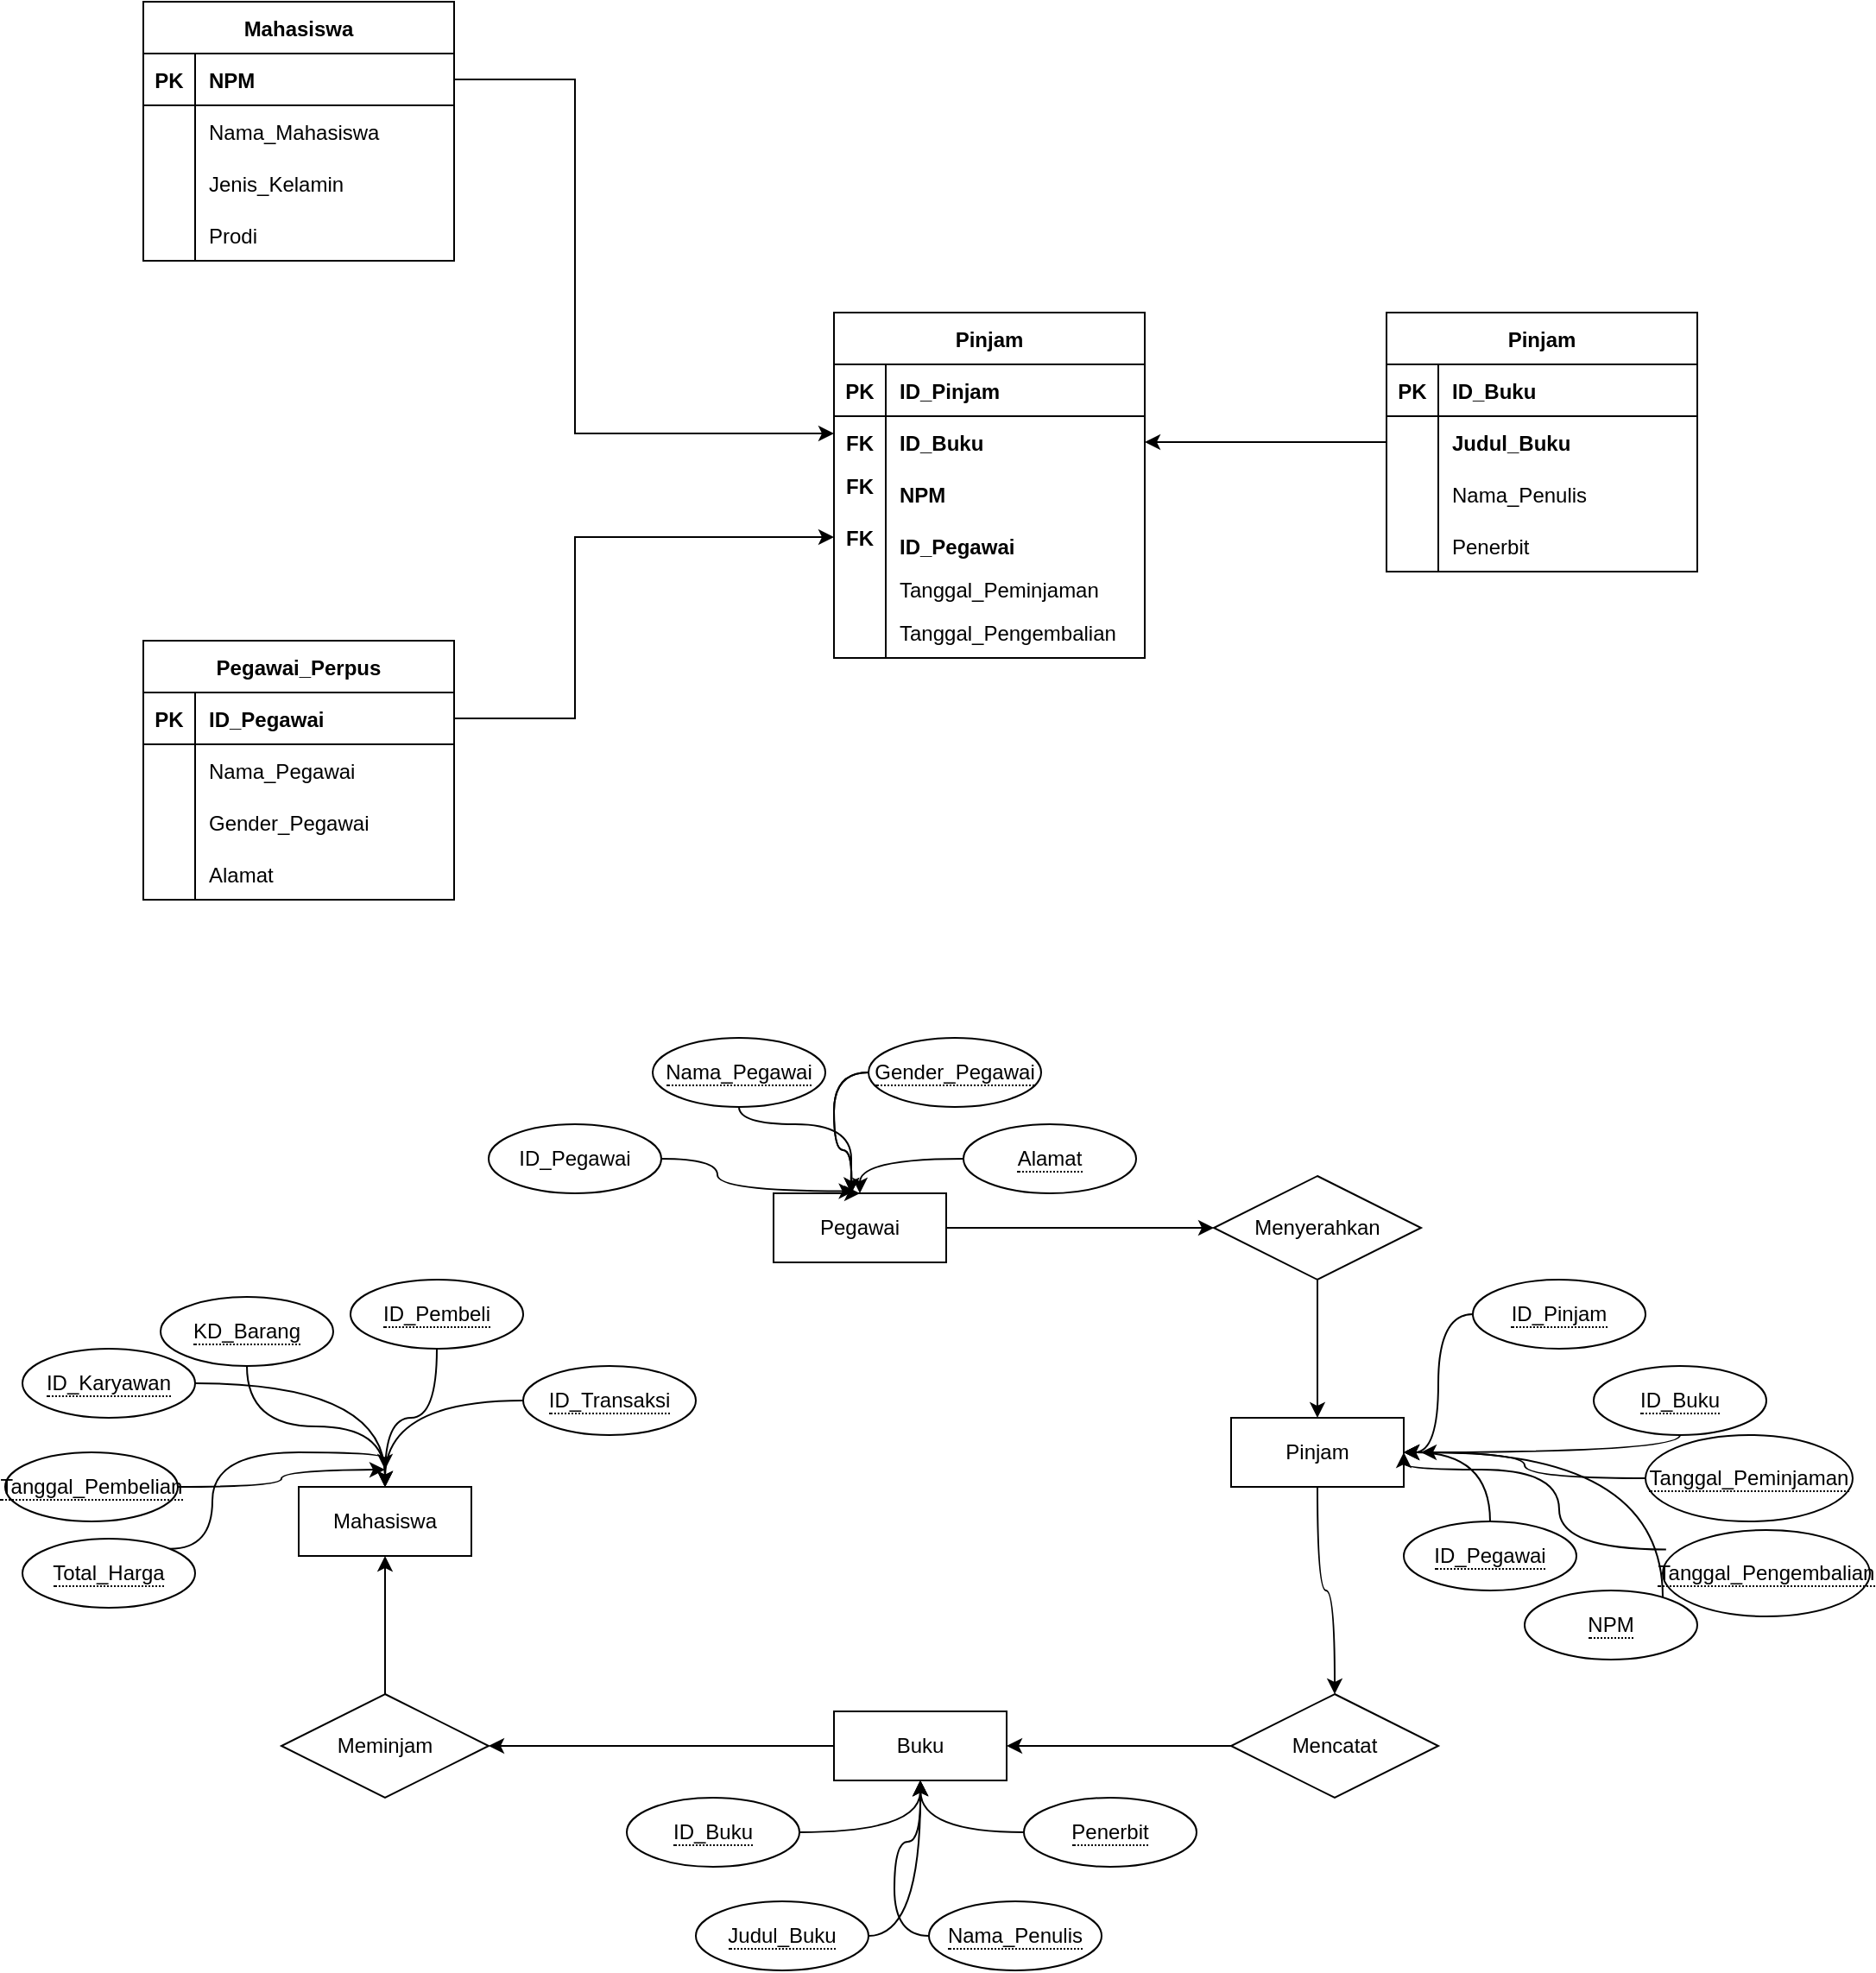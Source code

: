 <mxfile version="20.3.6" type="github">
  <diagram id="h81CbeIFjnb7u-Aa_v50" name="Page-1">
    <mxGraphModel dx="1871" dy="462" grid="1" gridSize="10" guides="1" tooltips="1" connect="1" arrows="1" fold="1" page="1" pageScale="1" pageWidth="850" pageHeight="1100" math="0" shadow="0">
      <root>
        <mxCell id="0" />
        <mxCell id="1" parent="0" />
        <mxCell id="yGLyyyXzOyP07_vXDALh-14" value="" style="shape=tableRow;horizontal=0;startSize=0;swimlaneHead=0;swimlaneBody=0;fillColor=none;collapsible=0;dropTarget=0;points=[[0,0.5],[1,0.5]];portConstraint=eastwest;top=0;left=0;right=0;bottom=0;" vertex="1" parent="1">
          <mxGeometry x="420" y="450" width="180" height="30" as="geometry" />
        </mxCell>
        <mxCell id="yGLyyyXzOyP07_vXDALh-15" value="" style="shape=partialRectangle;connectable=0;fillColor=none;top=0;left=0;bottom=0;right=0;editable=1;overflow=hidden;" vertex="1" parent="yGLyyyXzOyP07_vXDALh-14">
          <mxGeometry width="30" height="30" as="geometry">
            <mxRectangle width="30" height="30" as="alternateBounds" />
          </mxGeometry>
        </mxCell>
        <mxCell id="yGLyyyXzOyP07_vXDALh-16" value="Pegawai_Perpus" style="shape=table;startSize=30;container=1;collapsible=1;childLayout=tableLayout;fixedRows=1;rowLines=0;fontStyle=1;align=center;resizeLast=1;" vertex="1" parent="1">
          <mxGeometry x="80" y="480" width="180" height="150" as="geometry" />
        </mxCell>
        <mxCell id="yGLyyyXzOyP07_vXDALh-17" value="" style="shape=tableRow;horizontal=0;startSize=0;swimlaneHead=0;swimlaneBody=0;fillColor=none;collapsible=0;dropTarget=0;points=[[0,0.5],[1,0.5]];portConstraint=eastwest;top=0;left=0;right=0;bottom=1;" vertex="1" parent="yGLyyyXzOyP07_vXDALh-16">
          <mxGeometry y="30" width="180" height="30" as="geometry" />
        </mxCell>
        <mxCell id="yGLyyyXzOyP07_vXDALh-18" value="PK" style="shape=partialRectangle;connectable=0;fillColor=none;top=0;left=0;bottom=0;right=0;fontStyle=1;overflow=hidden;" vertex="1" parent="yGLyyyXzOyP07_vXDALh-17">
          <mxGeometry width="30" height="30" as="geometry">
            <mxRectangle width="30" height="30" as="alternateBounds" />
          </mxGeometry>
        </mxCell>
        <mxCell id="yGLyyyXzOyP07_vXDALh-19" value="ID_Pegawai" style="shape=partialRectangle;connectable=0;fillColor=none;top=0;left=0;bottom=0;right=0;align=left;spacingLeft=6;fontStyle=1;overflow=hidden;" vertex="1" parent="yGLyyyXzOyP07_vXDALh-17">
          <mxGeometry x="30" width="150" height="30" as="geometry">
            <mxRectangle width="150" height="30" as="alternateBounds" />
          </mxGeometry>
        </mxCell>
        <mxCell id="yGLyyyXzOyP07_vXDALh-20" value="" style="shape=tableRow;horizontal=0;startSize=0;swimlaneHead=0;swimlaneBody=0;fillColor=none;collapsible=0;dropTarget=0;points=[[0,0.5],[1,0.5]];portConstraint=eastwest;top=0;left=0;right=0;bottom=0;" vertex="1" parent="yGLyyyXzOyP07_vXDALh-16">
          <mxGeometry y="60" width="180" height="30" as="geometry" />
        </mxCell>
        <mxCell id="yGLyyyXzOyP07_vXDALh-21" value="" style="shape=partialRectangle;connectable=0;fillColor=none;top=0;left=0;bottom=0;right=0;editable=1;overflow=hidden;" vertex="1" parent="yGLyyyXzOyP07_vXDALh-20">
          <mxGeometry width="30" height="30" as="geometry">
            <mxRectangle width="30" height="30" as="alternateBounds" />
          </mxGeometry>
        </mxCell>
        <mxCell id="yGLyyyXzOyP07_vXDALh-22" value="Nama_Pegawai" style="shape=partialRectangle;connectable=0;fillColor=none;top=0;left=0;bottom=0;right=0;align=left;spacingLeft=6;overflow=hidden;" vertex="1" parent="yGLyyyXzOyP07_vXDALh-20">
          <mxGeometry x="30" width="150" height="30" as="geometry">
            <mxRectangle width="150" height="30" as="alternateBounds" />
          </mxGeometry>
        </mxCell>
        <mxCell id="yGLyyyXzOyP07_vXDALh-23" value="" style="shape=tableRow;horizontal=0;startSize=0;swimlaneHead=0;swimlaneBody=0;fillColor=none;collapsible=0;dropTarget=0;points=[[0,0.5],[1,0.5]];portConstraint=eastwest;top=0;left=0;right=0;bottom=0;" vertex="1" parent="yGLyyyXzOyP07_vXDALh-16">
          <mxGeometry y="90" width="180" height="30" as="geometry" />
        </mxCell>
        <mxCell id="yGLyyyXzOyP07_vXDALh-24" value="" style="shape=partialRectangle;connectable=0;fillColor=none;top=0;left=0;bottom=0;right=0;editable=1;overflow=hidden;" vertex="1" parent="yGLyyyXzOyP07_vXDALh-23">
          <mxGeometry width="30" height="30" as="geometry">
            <mxRectangle width="30" height="30" as="alternateBounds" />
          </mxGeometry>
        </mxCell>
        <mxCell id="yGLyyyXzOyP07_vXDALh-25" value="Gender_Pegawai" style="shape=partialRectangle;connectable=0;fillColor=none;top=0;left=0;bottom=0;right=0;align=left;spacingLeft=6;overflow=hidden;" vertex="1" parent="yGLyyyXzOyP07_vXDALh-23">
          <mxGeometry x="30" width="150" height="30" as="geometry">
            <mxRectangle width="150" height="30" as="alternateBounds" />
          </mxGeometry>
        </mxCell>
        <mxCell id="yGLyyyXzOyP07_vXDALh-26" value="" style="shape=tableRow;horizontal=0;startSize=0;swimlaneHead=0;swimlaneBody=0;fillColor=none;collapsible=0;dropTarget=0;points=[[0,0.5],[1,0.5]];portConstraint=eastwest;top=0;left=0;right=0;bottom=0;" vertex="1" parent="yGLyyyXzOyP07_vXDALh-16">
          <mxGeometry y="120" width="180" height="30" as="geometry" />
        </mxCell>
        <mxCell id="yGLyyyXzOyP07_vXDALh-27" value="" style="shape=partialRectangle;connectable=0;fillColor=none;top=0;left=0;bottom=0;right=0;editable=1;overflow=hidden;" vertex="1" parent="yGLyyyXzOyP07_vXDALh-26">
          <mxGeometry width="30" height="30" as="geometry">
            <mxRectangle width="30" height="30" as="alternateBounds" />
          </mxGeometry>
        </mxCell>
        <mxCell id="yGLyyyXzOyP07_vXDALh-28" value="Alamat" style="shape=partialRectangle;connectable=0;fillColor=none;top=0;left=0;bottom=0;right=0;align=left;spacingLeft=6;overflow=hidden;" vertex="1" parent="yGLyyyXzOyP07_vXDALh-26">
          <mxGeometry x="30" width="150" height="30" as="geometry">
            <mxRectangle width="150" height="30" as="alternateBounds" />
          </mxGeometry>
        </mxCell>
        <mxCell id="yGLyyyXzOyP07_vXDALh-29" value="Pinjam" style="shape=table;startSize=30;container=1;collapsible=1;childLayout=tableLayout;fixedRows=1;rowLines=0;fontStyle=1;align=center;resizeLast=1;" vertex="1" parent="1">
          <mxGeometry x="480" y="290" width="180" height="200" as="geometry" />
        </mxCell>
        <mxCell id="yGLyyyXzOyP07_vXDALh-30" value="" style="shape=tableRow;horizontal=0;startSize=0;swimlaneHead=0;swimlaneBody=0;fillColor=none;collapsible=0;dropTarget=0;points=[[0,0.5],[1,0.5]];portConstraint=eastwest;top=0;left=0;right=0;bottom=1;" vertex="1" parent="yGLyyyXzOyP07_vXDALh-29">
          <mxGeometry y="30" width="180" height="30" as="geometry" />
        </mxCell>
        <mxCell id="yGLyyyXzOyP07_vXDALh-31" value="PK" style="shape=partialRectangle;connectable=0;fillColor=none;top=0;left=0;bottom=0;right=0;fontStyle=1;overflow=hidden;" vertex="1" parent="yGLyyyXzOyP07_vXDALh-30">
          <mxGeometry width="30" height="30" as="geometry">
            <mxRectangle width="30" height="30" as="alternateBounds" />
          </mxGeometry>
        </mxCell>
        <mxCell id="yGLyyyXzOyP07_vXDALh-32" value="ID_Pinjam" style="shape=partialRectangle;connectable=0;fillColor=none;top=0;left=0;bottom=0;right=0;align=left;spacingLeft=6;fontStyle=1;overflow=hidden;" vertex="1" parent="yGLyyyXzOyP07_vXDALh-30">
          <mxGeometry x="30" width="150" height="30" as="geometry">
            <mxRectangle width="150" height="30" as="alternateBounds" />
          </mxGeometry>
        </mxCell>
        <mxCell id="yGLyyyXzOyP07_vXDALh-33" value="" style="shape=tableRow;horizontal=0;startSize=0;swimlaneHead=0;swimlaneBody=0;fillColor=none;collapsible=0;dropTarget=0;points=[[0,0.5],[1,0.5]];portConstraint=eastwest;top=0;left=0;right=0;bottom=0;" vertex="1" parent="yGLyyyXzOyP07_vXDALh-29">
          <mxGeometry y="60" width="180" height="30" as="geometry" />
        </mxCell>
        <mxCell id="yGLyyyXzOyP07_vXDALh-34" value="" style="shape=partialRectangle;connectable=0;fillColor=none;top=0;left=0;bottom=0;right=0;editable=1;overflow=hidden;" vertex="1" parent="yGLyyyXzOyP07_vXDALh-33">
          <mxGeometry width="30" height="30" as="geometry">
            <mxRectangle width="30" height="30" as="alternateBounds" />
          </mxGeometry>
        </mxCell>
        <mxCell id="yGLyyyXzOyP07_vXDALh-35" value="ID_Buku" style="shape=partialRectangle;connectable=0;fillColor=none;top=0;left=0;bottom=0;right=0;align=left;spacingLeft=6;overflow=hidden;fontStyle=1" vertex="1" parent="yGLyyyXzOyP07_vXDALh-33">
          <mxGeometry x="30" width="150" height="30" as="geometry">
            <mxRectangle width="150" height="30" as="alternateBounds" />
          </mxGeometry>
        </mxCell>
        <mxCell id="yGLyyyXzOyP07_vXDALh-36" value="" style="shape=tableRow;horizontal=0;startSize=0;swimlaneHead=0;swimlaneBody=0;fillColor=none;collapsible=0;dropTarget=0;points=[[0,0.5],[1,0.5]];portConstraint=eastwest;top=0;left=0;right=0;bottom=0;" vertex="1" parent="yGLyyyXzOyP07_vXDALh-29">
          <mxGeometry y="90" width="180" height="30" as="geometry" />
        </mxCell>
        <mxCell id="yGLyyyXzOyP07_vXDALh-37" value="" style="shape=partialRectangle;connectable=0;fillColor=none;top=0;left=0;bottom=0;right=0;editable=1;overflow=hidden;" vertex="1" parent="yGLyyyXzOyP07_vXDALh-36">
          <mxGeometry width="30" height="30" as="geometry">
            <mxRectangle width="30" height="30" as="alternateBounds" />
          </mxGeometry>
        </mxCell>
        <mxCell id="yGLyyyXzOyP07_vXDALh-38" value="NPM" style="shape=partialRectangle;connectable=0;fillColor=none;top=0;left=0;bottom=0;right=0;align=left;spacingLeft=6;overflow=hidden;fontStyle=1" vertex="1" parent="yGLyyyXzOyP07_vXDALh-36">
          <mxGeometry x="30" width="150" height="30" as="geometry">
            <mxRectangle width="150" height="30" as="alternateBounds" />
          </mxGeometry>
        </mxCell>
        <mxCell id="yGLyyyXzOyP07_vXDALh-39" value="" style="shape=tableRow;horizontal=0;startSize=0;swimlaneHead=0;swimlaneBody=0;fillColor=none;collapsible=0;dropTarget=0;points=[[0,0.5],[1,0.5]];portConstraint=eastwest;top=0;left=0;right=0;bottom=0;" vertex="1" parent="yGLyyyXzOyP07_vXDALh-29">
          <mxGeometry y="120" width="180" height="30" as="geometry" />
        </mxCell>
        <mxCell id="yGLyyyXzOyP07_vXDALh-40" value="" style="shape=partialRectangle;connectable=0;fillColor=none;top=0;left=0;bottom=0;right=0;editable=1;overflow=hidden;" vertex="1" parent="yGLyyyXzOyP07_vXDALh-39">
          <mxGeometry width="30" height="30" as="geometry">
            <mxRectangle width="30" height="30" as="alternateBounds" />
          </mxGeometry>
        </mxCell>
        <mxCell id="yGLyyyXzOyP07_vXDALh-41" value="ID_Pegawai" style="shape=partialRectangle;connectable=0;fillColor=none;top=0;left=0;bottom=0;right=0;align=left;spacingLeft=6;overflow=hidden;fontStyle=1" vertex="1" parent="yGLyyyXzOyP07_vXDALh-39">
          <mxGeometry x="30" width="150" height="30" as="geometry">
            <mxRectangle width="150" height="30" as="alternateBounds" />
          </mxGeometry>
        </mxCell>
        <mxCell id="yGLyyyXzOyP07_vXDALh-42" value="FK" style="shape=partialRectangle;connectable=0;fillColor=none;top=0;left=0;bottom=0;right=0;fontStyle=1;overflow=hidden;" vertex="1" parent="1">
          <mxGeometry x="480" y="350" width="30" height="30" as="geometry">
            <mxRectangle width="30" height="30" as="alternateBounds" />
          </mxGeometry>
        </mxCell>
        <mxCell id="yGLyyyXzOyP07_vXDALh-43" value="Tanggal_Peminjaman" style="shape=partialRectangle;connectable=0;fillColor=none;top=0;left=0;bottom=0;right=0;align=left;spacingLeft=6;overflow=hidden;" vertex="1" parent="1">
          <mxGeometry x="510" y="435" width="150" height="30" as="geometry">
            <mxRectangle width="150" height="30" as="alternateBounds" />
          </mxGeometry>
        </mxCell>
        <mxCell id="yGLyyyXzOyP07_vXDALh-44" value="Tanggal_Pengembalian" style="shape=partialRectangle;connectable=0;fillColor=none;top=0;left=0;bottom=0;right=0;align=left;spacingLeft=6;overflow=hidden;" vertex="1" parent="1">
          <mxGeometry x="510" y="460" width="150" height="30" as="geometry">
            <mxRectangle width="150" height="30" as="alternateBounds" />
          </mxGeometry>
        </mxCell>
        <mxCell id="yGLyyyXzOyP07_vXDALh-45" value="" style="endArrow=none;html=1;rounded=0;" edge="1" parent="1">
          <mxGeometry relative="1" as="geometry">
            <mxPoint x="510" y="350" as="sourcePoint" />
            <mxPoint x="510" y="490" as="targetPoint" />
          </mxGeometry>
        </mxCell>
        <mxCell id="yGLyyyXzOyP07_vXDALh-46" style="edgeStyle=orthogonalEdgeStyle;rounded=0;orthogonalLoop=1;jettySize=auto;html=1;exitX=1;exitY=0.5;exitDx=0;exitDy=0;" edge="1" parent="1">
          <mxGeometry relative="1" as="geometry">
            <mxPoint x="480" y="360" as="targetPoint" />
            <mxPoint x="260" y="155" as="sourcePoint" />
            <Array as="points">
              <mxPoint x="330" y="155" />
              <mxPoint x="330" y="360" />
            </Array>
          </mxGeometry>
        </mxCell>
        <mxCell id="yGLyyyXzOyP07_vXDALh-47" value="FK" style="shape=partialRectangle;connectable=0;fillColor=none;top=0;left=0;bottom=0;right=0;fontStyle=1;overflow=hidden;" vertex="1" parent="1">
          <mxGeometry x="480" y="375" width="30" height="30" as="geometry">
            <mxRectangle width="30" height="30" as="alternateBounds" />
          </mxGeometry>
        </mxCell>
        <mxCell id="yGLyyyXzOyP07_vXDALh-48" value="FK" style="shape=partialRectangle;connectable=0;fillColor=none;top=0;left=0;bottom=0;right=0;fontStyle=1;overflow=hidden;" vertex="1" parent="1">
          <mxGeometry x="480" y="405" width="30" height="30" as="geometry">
            <mxRectangle width="30" height="30" as="alternateBounds" />
          </mxGeometry>
        </mxCell>
        <mxCell id="yGLyyyXzOyP07_vXDALh-50" style="edgeStyle=orthogonalEdgeStyle;rounded=0;orthogonalLoop=1;jettySize=auto;html=1;" edge="1" parent="1" source="yGLyyyXzOyP07_vXDALh-17">
          <mxGeometry relative="1" as="geometry">
            <mxPoint x="480" y="420" as="targetPoint" />
            <Array as="points">
              <mxPoint x="330" y="525" />
              <mxPoint x="330" y="420" />
            </Array>
          </mxGeometry>
        </mxCell>
        <mxCell id="yGLyyyXzOyP07_vXDALh-51" value="Mahasiswa" style="shape=table;startSize=30;container=1;collapsible=1;childLayout=tableLayout;fixedRows=1;rowLines=0;fontStyle=1;align=center;resizeLast=1;" vertex="1" parent="1">
          <mxGeometry x="80" y="110" width="180" height="150" as="geometry" />
        </mxCell>
        <mxCell id="yGLyyyXzOyP07_vXDALh-52" value="" style="shape=tableRow;horizontal=0;startSize=0;swimlaneHead=0;swimlaneBody=0;fillColor=none;collapsible=0;dropTarget=0;points=[[0,0.5],[1,0.5]];portConstraint=eastwest;top=0;left=0;right=0;bottom=1;" vertex="1" parent="yGLyyyXzOyP07_vXDALh-51">
          <mxGeometry y="30" width="180" height="30" as="geometry" />
        </mxCell>
        <mxCell id="yGLyyyXzOyP07_vXDALh-53" value="PK" style="shape=partialRectangle;connectable=0;fillColor=none;top=0;left=0;bottom=0;right=0;fontStyle=1;overflow=hidden;" vertex="1" parent="yGLyyyXzOyP07_vXDALh-52">
          <mxGeometry width="30" height="30" as="geometry">
            <mxRectangle width="30" height="30" as="alternateBounds" />
          </mxGeometry>
        </mxCell>
        <mxCell id="yGLyyyXzOyP07_vXDALh-54" value="NPM" style="shape=partialRectangle;connectable=0;fillColor=none;top=0;left=0;bottom=0;right=0;align=left;spacingLeft=6;fontStyle=1;overflow=hidden;" vertex="1" parent="yGLyyyXzOyP07_vXDALh-52">
          <mxGeometry x="30" width="150" height="30" as="geometry">
            <mxRectangle width="150" height="30" as="alternateBounds" />
          </mxGeometry>
        </mxCell>
        <mxCell id="yGLyyyXzOyP07_vXDALh-55" value="" style="shape=tableRow;horizontal=0;startSize=0;swimlaneHead=0;swimlaneBody=0;fillColor=none;collapsible=0;dropTarget=0;points=[[0,0.5],[1,0.5]];portConstraint=eastwest;top=0;left=0;right=0;bottom=0;" vertex="1" parent="yGLyyyXzOyP07_vXDALh-51">
          <mxGeometry y="60" width="180" height="30" as="geometry" />
        </mxCell>
        <mxCell id="yGLyyyXzOyP07_vXDALh-56" value="" style="shape=partialRectangle;connectable=0;fillColor=none;top=0;left=0;bottom=0;right=0;editable=1;overflow=hidden;" vertex="1" parent="yGLyyyXzOyP07_vXDALh-55">
          <mxGeometry width="30" height="30" as="geometry">
            <mxRectangle width="30" height="30" as="alternateBounds" />
          </mxGeometry>
        </mxCell>
        <mxCell id="yGLyyyXzOyP07_vXDALh-57" value="Nama_Mahasiswa" style="shape=partialRectangle;connectable=0;fillColor=none;top=0;left=0;bottom=0;right=0;align=left;spacingLeft=6;overflow=hidden;" vertex="1" parent="yGLyyyXzOyP07_vXDALh-55">
          <mxGeometry x="30" width="150" height="30" as="geometry">
            <mxRectangle width="150" height="30" as="alternateBounds" />
          </mxGeometry>
        </mxCell>
        <mxCell id="yGLyyyXzOyP07_vXDALh-58" value="" style="shape=tableRow;horizontal=0;startSize=0;swimlaneHead=0;swimlaneBody=0;fillColor=none;collapsible=0;dropTarget=0;points=[[0,0.5],[1,0.5]];portConstraint=eastwest;top=0;left=0;right=0;bottom=0;" vertex="1" parent="yGLyyyXzOyP07_vXDALh-51">
          <mxGeometry y="90" width="180" height="30" as="geometry" />
        </mxCell>
        <mxCell id="yGLyyyXzOyP07_vXDALh-59" value="" style="shape=partialRectangle;connectable=0;fillColor=none;top=0;left=0;bottom=0;right=0;editable=1;overflow=hidden;" vertex="1" parent="yGLyyyXzOyP07_vXDALh-58">
          <mxGeometry width="30" height="30" as="geometry">
            <mxRectangle width="30" height="30" as="alternateBounds" />
          </mxGeometry>
        </mxCell>
        <mxCell id="yGLyyyXzOyP07_vXDALh-60" value="Jenis_Kelamin" style="shape=partialRectangle;connectable=0;fillColor=none;top=0;left=0;bottom=0;right=0;align=left;spacingLeft=6;overflow=hidden;" vertex="1" parent="yGLyyyXzOyP07_vXDALh-58">
          <mxGeometry x="30" width="150" height="30" as="geometry">
            <mxRectangle width="150" height="30" as="alternateBounds" />
          </mxGeometry>
        </mxCell>
        <mxCell id="yGLyyyXzOyP07_vXDALh-61" value="" style="shape=tableRow;horizontal=0;startSize=0;swimlaneHead=0;swimlaneBody=0;fillColor=none;collapsible=0;dropTarget=0;points=[[0,0.5],[1,0.5]];portConstraint=eastwest;top=0;left=0;right=0;bottom=0;" vertex="1" parent="yGLyyyXzOyP07_vXDALh-51">
          <mxGeometry y="120" width="180" height="30" as="geometry" />
        </mxCell>
        <mxCell id="yGLyyyXzOyP07_vXDALh-62" value="" style="shape=partialRectangle;connectable=0;fillColor=none;top=0;left=0;bottom=0;right=0;editable=1;overflow=hidden;" vertex="1" parent="yGLyyyXzOyP07_vXDALh-61">
          <mxGeometry width="30" height="30" as="geometry">
            <mxRectangle width="30" height="30" as="alternateBounds" />
          </mxGeometry>
        </mxCell>
        <mxCell id="yGLyyyXzOyP07_vXDALh-63" value="Prodi" style="shape=partialRectangle;connectable=0;fillColor=none;top=0;left=0;bottom=0;right=0;align=left;spacingLeft=6;overflow=hidden;" vertex="1" parent="yGLyyyXzOyP07_vXDALh-61">
          <mxGeometry x="30" width="150" height="30" as="geometry">
            <mxRectangle width="150" height="30" as="alternateBounds" />
          </mxGeometry>
        </mxCell>
        <mxCell id="yGLyyyXzOyP07_vXDALh-77" value="Pinjam" style="shape=table;startSize=30;container=1;collapsible=1;childLayout=tableLayout;fixedRows=1;rowLines=0;fontStyle=1;align=center;resizeLast=1;" vertex="1" parent="1">
          <mxGeometry x="800" y="290" width="180" height="150" as="geometry" />
        </mxCell>
        <mxCell id="yGLyyyXzOyP07_vXDALh-78" value="" style="shape=tableRow;horizontal=0;startSize=0;swimlaneHead=0;swimlaneBody=0;fillColor=none;collapsible=0;dropTarget=0;points=[[0,0.5],[1,0.5]];portConstraint=eastwest;top=0;left=0;right=0;bottom=1;" vertex="1" parent="yGLyyyXzOyP07_vXDALh-77">
          <mxGeometry y="30" width="180" height="30" as="geometry" />
        </mxCell>
        <mxCell id="yGLyyyXzOyP07_vXDALh-79" value="PK" style="shape=partialRectangle;connectable=0;fillColor=none;top=0;left=0;bottom=0;right=0;fontStyle=1;overflow=hidden;" vertex="1" parent="yGLyyyXzOyP07_vXDALh-78">
          <mxGeometry width="30" height="30" as="geometry">
            <mxRectangle width="30" height="30" as="alternateBounds" />
          </mxGeometry>
        </mxCell>
        <mxCell id="yGLyyyXzOyP07_vXDALh-80" value="ID_Buku" style="shape=partialRectangle;connectable=0;fillColor=none;top=0;left=0;bottom=0;right=0;align=left;spacingLeft=6;fontStyle=1;overflow=hidden;" vertex="1" parent="yGLyyyXzOyP07_vXDALh-78">
          <mxGeometry x="30" width="150" height="30" as="geometry">
            <mxRectangle width="150" height="30" as="alternateBounds" />
          </mxGeometry>
        </mxCell>
        <mxCell id="yGLyyyXzOyP07_vXDALh-81" value="" style="shape=tableRow;horizontal=0;startSize=0;swimlaneHead=0;swimlaneBody=0;fillColor=none;collapsible=0;dropTarget=0;points=[[0,0.5],[1,0.5]];portConstraint=eastwest;top=0;left=0;right=0;bottom=0;" vertex="1" parent="yGLyyyXzOyP07_vXDALh-77">
          <mxGeometry y="60" width="180" height="30" as="geometry" />
        </mxCell>
        <mxCell id="yGLyyyXzOyP07_vXDALh-82" value="" style="shape=partialRectangle;connectable=0;fillColor=none;top=0;left=0;bottom=0;right=0;editable=1;overflow=hidden;" vertex="1" parent="yGLyyyXzOyP07_vXDALh-81">
          <mxGeometry width="30" height="30" as="geometry">
            <mxRectangle width="30" height="30" as="alternateBounds" />
          </mxGeometry>
        </mxCell>
        <mxCell id="yGLyyyXzOyP07_vXDALh-83" value="Judul_Buku" style="shape=partialRectangle;connectable=0;fillColor=none;top=0;left=0;bottom=0;right=0;align=left;spacingLeft=6;overflow=hidden;fontStyle=1" vertex="1" parent="yGLyyyXzOyP07_vXDALh-81">
          <mxGeometry x="30" width="150" height="30" as="geometry">
            <mxRectangle width="150" height="30" as="alternateBounds" />
          </mxGeometry>
        </mxCell>
        <mxCell id="yGLyyyXzOyP07_vXDALh-84" value="" style="shape=tableRow;horizontal=0;startSize=0;swimlaneHead=0;swimlaneBody=0;fillColor=none;collapsible=0;dropTarget=0;points=[[0,0.5],[1,0.5]];portConstraint=eastwest;top=0;left=0;right=0;bottom=0;" vertex="1" parent="yGLyyyXzOyP07_vXDALh-77">
          <mxGeometry y="90" width="180" height="30" as="geometry" />
        </mxCell>
        <mxCell id="yGLyyyXzOyP07_vXDALh-85" value="" style="shape=partialRectangle;connectable=0;fillColor=none;top=0;left=0;bottom=0;right=0;editable=1;overflow=hidden;" vertex="1" parent="yGLyyyXzOyP07_vXDALh-84">
          <mxGeometry width="30" height="30" as="geometry">
            <mxRectangle width="30" height="30" as="alternateBounds" />
          </mxGeometry>
        </mxCell>
        <mxCell id="yGLyyyXzOyP07_vXDALh-86" value="Nama_Penulis" style="shape=partialRectangle;connectable=0;fillColor=none;top=0;left=0;bottom=0;right=0;align=left;spacingLeft=6;overflow=hidden;" vertex="1" parent="yGLyyyXzOyP07_vXDALh-84">
          <mxGeometry x="30" width="150" height="30" as="geometry">
            <mxRectangle width="150" height="30" as="alternateBounds" />
          </mxGeometry>
        </mxCell>
        <mxCell id="yGLyyyXzOyP07_vXDALh-87" value="" style="shape=tableRow;horizontal=0;startSize=0;swimlaneHead=0;swimlaneBody=0;fillColor=none;collapsible=0;dropTarget=0;points=[[0,0.5],[1,0.5]];portConstraint=eastwest;top=0;left=0;right=0;bottom=0;" vertex="1" parent="yGLyyyXzOyP07_vXDALh-77">
          <mxGeometry y="120" width="180" height="30" as="geometry" />
        </mxCell>
        <mxCell id="yGLyyyXzOyP07_vXDALh-88" value="" style="shape=partialRectangle;connectable=0;fillColor=none;top=0;left=0;bottom=0;right=0;editable=1;overflow=hidden;" vertex="1" parent="yGLyyyXzOyP07_vXDALh-87">
          <mxGeometry width="30" height="30" as="geometry">
            <mxRectangle width="30" height="30" as="alternateBounds" />
          </mxGeometry>
        </mxCell>
        <mxCell id="yGLyyyXzOyP07_vXDALh-89" value="Penerbit" style="shape=partialRectangle;connectable=0;fillColor=none;top=0;left=0;bottom=0;right=0;align=left;spacingLeft=6;overflow=hidden;" vertex="1" parent="yGLyyyXzOyP07_vXDALh-87">
          <mxGeometry x="30" width="150" height="30" as="geometry">
            <mxRectangle width="150" height="30" as="alternateBounds" />
          </mxGeometry>
        </mxCell>
        <mxCell id="yGLyyyXzOyP07_vXDALh-90" style="edgeStyle=orthogonalEdgeStyle;rounded=0;orthogonalLoop=1;jettySize=auto;html=1;exitX=0;exitY=0.5;exitDx=0;exitDy=0;entryX=1;entryY=0.5;entryDx=0;entryDy=0;" edge="1" parent="1" source="yGLyyyXzOyP07_vXDALh-81" target="yGLyyyXzOyP07_vXDALh-33">
          <mxGeometry relative="1" as="geometry" />
        </mxCell>
        <mxCell id="yGLyyyXzOyP07_vXDALh-91" style="edgeStyle=orthogonalEdgeStyle;curved=1;rounded=0;orthogonalLoop=1;jettySize=auto;html=1;entryX=0;entryY=0.5;entryDx=0;entryDy=0;" edge="1" parent="1" source="yGLyyyXzOyP07_vXDALh-92" target="yGLyyyXzOyP07_vXDALh-96">
          <mxGeometry relative="1" as="geometry" />
        </mxCell>
        <mxCell id="yGLyyyXzOyP07_vXDALh-92" value="Pegawai" style="whiteSpace=wrap;html=1;align=center;" vertex="1" parent="1">
          <mxGeometry x="445" y="800" width="100" height="40" as="geometry" />
        </mxCell>
        <mxCell id="yGLyyyXzOyP07_vXDALh-93" style="edgeStyle=orthogonalEdgeStyle;curved=1;rounded=0;orthogonalLoop=1;jettySize=auto;html=1;entryX=0.5;entryY=0;entryDx=0;entryDy=0;" edge="1" parent="1" source="yGLyyyXzOyP07_vXDALh-94" target="yGLyyyXzOyP07_vXDALh-100">
          <mxGeometry relative="1" as="geometry" />
        </mxCell>
        <mxCell id="yGLyyyXzOyP07_vXDALh-94" value="Pinjam" style="whiteSpace=wrap;html=1;align=center;" vertex="1" parent="1">
          <mxGeometry x="710" y="930" width="100" height="40" as="geometry" />
        </mxCell>
        <mxCell id="yGLyyyXzOyP07_vXDALh-95" style="edgeStyle=orthogonalEdgeStyle;curved=1;rounded=0;orthogonalLoop=1;jettySize=auto;html=1;exitX=0.5;exitY=1;exitDx=0;exitDy=0;entryX=0.5;entryY=0;entryDx=0;entryDy=0;" edge="1" parent="1" source="yGLyyyXzOyP07_vXDALh-96" target="yGLyyyXzOyP07_vXDALh-94">
          <mxGeometry relative="1" as="geometry" />
        </mxCell>
        <mxCell id="yGLyyyXzOyP07_vXDALh-96" value="Menyerahkan" style="shape=rhombus;perimeter=rhombusPerimeter;whiteSpace=wrap;html=1;align=center;" vertex="1" parent="1">
          <mxGeometry x="700" y="790" width="120" height="60" as="geometry" />
        </mxCell>
        <mxCell id="yGLyyyXzOyP07_vXDALh-97" style="edgeStyle=orthogonalEdgeStyle;curved=1;rounded=0;orthogonalLoop=1;jettySize=auto;html=1;entryX=1;entryY=0.5;entryDx=0;entryDy=0;" edge="1" parent="1" source="yGLyyyXzOyP07_vXDALh-98" target="yGLyyyXzOyP07_vXDALh-102">
          <mxGeometry relative="1" as="geometry">
            <mxPoint x="340" y="1120" as="targetPoint" />
          </mxGeometry>
        </mxCell>
        <mxCell id="yGLyyyXzOyP07_vXDALh-98" value="Buku" style="whiteSpace=wrap;html=1;align=center;" vertex="1" parent="1">
          <mxGeometry x="480" y="1100" width="100" height="40" as="geometry" />
        </mxCell>
        <mxCell id="yGLyyyXzOyP07_vXDALh-99" style="edgeStyle=orthogonalEdgeStyle;curved=1;rounded=0;orthogonalLoop=1;jettySize=auto;html=1;" edge="1" parent="1" source="yGLyyyXzOyP07_vXDALh-100" target="yGLyyyXzOyP07_vXDALh-98">
          <mxGeometry relative="1" as="geometry" />
        </mxCell>
        <mxCell id="yGLyyyXzOyP07_vXDALh-100" value="Mencatat" style="shape=rhombus;perimeter=rhombusPerimeter;whiteSpace=wrap;html=1;align=center;" vertex="1" parent="1">
          <mxGeometry x="710" y="1090" width="120" height="60" as="geometry" />
        </mxCell>
        <mxCell id="yGLyyyXzOyP07_vXDALh-101" style="edgeStyle=orthogonalEdgeStyle;curved=1;rounded=0;orthogonalLoop=1;jettySize=auto;html=1;entryX=0.5;entryY=1;entryDx=0;entryDy=0;" edge="1" parent="1" source="yGLyyyXzOyP07_vXDALh-102" target="yGLyyyXzOyP07_vXDALh-103">
          <mxGeometry relative="1" as="geometry" />
        </mxCell>
        <mxCell id="yGLyyyXzOyP07_vXDALh-102" value="Meminjam" style="shape=rhombus;perimeter=rhombusPerimeter;whiteSpace=wrap;html=1;align=center;" vertex="1" parent="1">
          <mxGeometry x="160" y="1090" width="120" height="60" as="geometry" />
        </mxCell>
        <mxCell id="yGLyyyXzOyP07_vXDALh-103" value="Mahasiswa" style="whiteSpace=wrap;html=1;align=center;" vertex="1" parent="1">
          <mxGeometry x="170" y="970" width="100" height="40" as="geometry" />
        </mxCell>
        <mxCell id="yGLyyyXzOyP07_vXDALh-104" style="edgeStyle=orthogonalEdgeStyle;rounded=0;orthogonalLoop=1;jettySize=auto;html=1;curved=1;entryX=0.468;entryY=-0.032;entryDx=0;entryDy=0;entryPerimeter=0;" edge="1" parent="1" source="yGLyyyXzOyP07_vXDALh-105" target="yGLyyyXzOyP07_vXDALh-92">
          <mxGeometry relative="1" as="geometry">
            <mxPoint x="440" y="810" as="targetPoint" />
          </mxGeometry>
        </mxCell>
        <mxCell id="yGLyyyXzOyP07_vXDALh-105" value="ID_Pegawai" style="ellipse;whiteSpace=wrap;html=1;align=center;" vertex="1" parent="1">
          <mxGeometry x="280" y="760" width="100" height="40" as="geometry" />
        </mxCell>
        <mxCell id="yGLyyyXzOyP07_vXDALh-106" style="edgeStyle=orthogonalEdgeStyle;curved=1;rounded=0;orthogonalLoop=1;jettySize=auto;html=1;entryX=0.5;entryY=0;entryDx=0;entryDy=0;" edge="1" parent="1" source="yGLyyyXzOyP07_vXDALh-107" target="yGLyyyXzOyP07_vXDALh-92">
          <mxGeometry relative="1" as="geometry">
            <Array as="points">
              <mxPoint x="425" y="760" />
              <mxPoint x="490" y="760" />
              <mxPoint x="490" y="800" />
            </Array>
          </mxGeometry>
        </mxCell>
        <mxCell id="yGLyyyXzOyP07_vXDALh-107" value="&lt;span style=&quot;border-bottom: 1px dotted&quot;&gt;Nama_Pegawai&lt;/span&gt;" style="ellipse;whiteSpace=wrap;html=1;align=center;" vertex="1" parent="1">
          <mxGeometry x="375" y="710" width="100" height="40" as="geometry" />
        </mxCell>
        <mxCell id="yGLyyyXzOyP07_vXDALh-108" style="edgeStyle=orthogonalEdgeStyle;curved=1;rounded=0;orthogonalLoop=1;jettySize=auto;html=1;" edge="1" parent="1" source="yGLyyyXzOyP07_vXDALh-109">
          <mxGeometry relative="1" as="geometry">
            <mxPoint x="490" y="800" as="targetPoint" />
          </mxGeometry>
        </mxCell>
        <mxCell id="yGLyyyXzOyP07_vXDALh-109" value="&lt;span style=&quot;border-bottom: 1px dotted&quot;&gt;Gender_Pegawai&lt;/span&gt;" style="ellipse;whiteSpace=wrap;html=1;align=center;" vertex="1" parent="1">
          <mxGeometry x="500" y="710" width="100" height="40" as="geometry" />
        </mxCell>
        <mxCell id="yGLyyyXzOyP07_vXDALh-110" style="edgeStyle=orthogonalEdgeStyle;curved=1;rounded=0;orthogonalLoop=1;jettySize=auto;html=1;entryX=0.5;entryY=0;entryDx=0;entryDy=0;" edge="1" parent="1" source="yGLyyyXzOyP07_vXDALh-111" target="yGLyyyXzOyP07_vXDALh-92">
          <mxGeometry relative="1" as="geometry" />
        </mxCell>
        <mxCell id="yGLyyyXzOyP07_vXDALh-111" value="&lt;span style=&quot;border-bottom: 1px dotted&quot;&gt;Alamat&lt;/span&gt;" style="ellipse;whiteSpace=wrap;html=1;align=center;" vertex="1" parent="1">
          <mxGeometry x="555" y="760" width="100" height="40" as="geometry" />
        </mxCell>
        <mxCell id="yGLyyyXzOyP07_vXDALh-112" style="edgeStyle=orthogonalEdgeStyle;curved=1;rounded=0;orthogonalLoop=1;jettySize=auto;html=1;" edge="1" parent="1" source="yGLyyyXzOyP07_vXDALh-109">
          <mxGeometry relative="1" as="geometry">
            <mxPoint x="550.0" y="750" as="sourcePoint" />
            <mxPoint x="490" y="800" as="targetPoint" />
          </mxGeometry>
        </mxCell>
        <mxCell id="yGLyyyXzOyP07_vXDALh-113" style="edgeStyle=orthogonalEdgeStyle;curved=1;rounded=0;orthogonalLoop=1;jettySize=auto;html=1;entryX=1;entryY=0.5;entryDx=0;entryDy=0;" edge="1" parent="1" source="yGLyyyXzOyP07_vXDALh-114" target="yGLyyyXzOyP07_vXDALh-94">
          <mxGeometry relative="1" as="geometry" />
        </mxCell>
        <mxCell id="yGLyyyXzOyP07_vXDALh-114" value="&lt;span style=&quot;border-bottom: 1px dotted&quot;&gt;ID_Pinjam&lt;/span&gt;" style="ellipse;whiteSpace=wrap;html=1;align=center;" vertex="1" parent="1">
          <mxGeometry x="850" y="850" width="100" height="40" as="geometry" />
        </mxCell>
        <mxCell id="yGLyyyXzOyP07_vXDALh-115" style="edgeStyle=orthogonalEdgeStyle;curved=1;rounded=0;orthogonalLoop=1;jettySize=auto;html=1;" edge="1" parent="1" source="yGLyyyXzOyP07_vXDALh-116">
          <mxGeometry relative="1" as="geometry">
            <mxPoint x="810" y="950" as="targetPoint" />
            <Array as="points">
              <mxPoint x="970" y="950" />
            </Array>
          </mxGeometry>
        </mxCell>
        <mxCell id="yGLyyyXzOyP07_vXDALh-116" value="&lt;span style=&quot;border-bottom: 1px dotted&quot;&gt;ID_Buku&lt;/span&gt;" style="ellipse;whiteSpace=wrap;html=1;align=center;" vertex="1" parent="1">
          <mxGeometry x="920" y="900" width="100" height="40" as="geometry" />
        </mxCell>
        <mxCell id="yGLyyyXzOyP07_vXDALh-117" style="edgeStyle=orthogonalEdgeStyle;curved=1;rounded=0;orthogonalLoop=1;jettySize=auto;html=1;" edge="1" parent="1" source="yGLyyyXzOyP07_vXDALh-118">
          <mxGeometry relative="1" as="geometry">
            <mxPoint x="820" y="950" as="targetPoint" />
            <Array as="points">
              <mxPoint x="960" y="950" />
            </Array>
          </mxGeometry>
        </mxCell>
        <mxCell id="yGLyyyXzOyP07_vXDALh-118" value="&lt;span style=&quot;border-bottom: 1px dotted&quot;&gt;NPM&lt;/span&gt;" style="ellipse;whiteSpace=wrap;html=1;align=center;" vertex="1" parent="1">
          <mxGeometry x="880" y="1030" width="100" height="40" as="geometry" />
        </mxCell>
        <mxCell id="yGLyyyXzOyP07_vXDALh-119" style="edgeStyle=orthogonalEdgeStyle;curved=1;rounded=0;orthogonalLoop=1;jettySize=auto;html=1;" edge="1" parent="1" source="yGLyyyXzOyP07_vXDALh-120">
          <mxGeometry relative="1" as="geometry">
            <mxPoint x="810" y="950" as="targetPoint" />
            <Array as="points">
              <mxPoint x="860" y="950" />
            </Array>
          </mxGeometry>
        </mxCell>
        <mxCell id="yGLyyyXzOyP07_vXDALh-120" value="&lt;span style=&quot;border-bottom: 1px dotted&quot;&gt;ID_Pegawai&lt;/span&gt;" style="ellipse;whiteSpace=wrap;html=1;align=center;" vertex="1" parent="1">
          <mxGeometry x="810" y="990" width="100" height="40" as="geometry" />
        </mxCell>
        <mxCell id="yGLyyyXzOyP07_vXDALh-121" style="edgeStyle=orthogonalEdgeStyle;curved=1;rounded=0;orthogonalLoop=1;jettySize=auto;html=1;" edge="1" parent="1" source="yGLyyyXzOyP07_vXDALh-122">
          <mxGeometry relative="1" as="geometry">
            <mxPoint x="530" y="1140" as="targetPoint" />
          </mxGeometry>
        </mxCell>
        <mxCell id="yGLyyyXzOyP07_vXDALh-122" value="&lt;span style=&quot;border-bottom: 1px dotted&quot;&gt;Penerbit&lt;/span&gt;" style="ellipse;whiteSpace=wrap;html=1;align=center;" vertex="1" parent="1">
          <mxGeometry x="590" y="1150" width="100" height="40" as="geometry" />
        </mxCell>
        <mxCell id="yGLyyyXzOyP07_vXDALh-123" style="edgeStyle=orthogonalEdgeStyle;curved=1;rounded=0;orthogonalLoop=1;jettySize=auto;html=1;" edge="1" parent="1" source="yGLyyyXzOyP07_vXDALh-124">
          <mxGeometry relative="1" as="geometry">
            <mxPoint x="530" y="1140" as="targetPoint" />
          </mxGeometry>
        </mxCell>
        <mxCell id="yGLyyyXzOyP07_vXDALh-124" value="&lt;span style=&quot;border-bottom: 1px dotted&quot;&gt;Judul_Buku&lt;/span&gt;" style="ellipse;whiteSpace=wrap;html=1;align=center;" vertex="1" parent="1">
          <mxGeometry x="400" y="1210" width="100" height="40" as="geometry" />
        </mxCell>
        <mxCell id="yGLyyyXzOyP07_vXDALh-125" style="edgeStyle=orthogonalEdgeStyle;curved=1;rounded=0;orthogonalLoop=1;jettySize=auto;html=1;" edge="1" parent="1" source="yGLyyyXzOyP07_vXDALh-126">
          <mxGeometry relative="1" as="geometry">
            <mxPoint x="530" y="1140" as="targetPoint" />
          </mxGeometry>
        </mxCell>
        <mxCell id="yGLyyyXzOyP07_vXDALh-126" value="&lt;span style=&quot;border-bottom: 1px dotted&quot;&gt;Nama_Penulis&lt;/span&gt;" style="ellipse;whiteSpace=wrap;html=1;align=center;" vertex="1" parent="1">
          <mxGeometry x="535" y="1210" width="100" height="40" as="geometry" />
        </mxCell>
        <mxCell id="yGLyyyXzOyP07_vXDALh-127" style="edgeStyle=orthogonalEdgeStyle;curved=1;rounded=0;orthogonalLoop=1;jettySize=auto;html=1;entryX=0.5;entryY=1;entryDx=0;entryDy=0;" edge="1" parent="1" source="yGLyyyXzOyP07_vXDALh-128" target="yGLyyyXzOyP07_vXDALh-98">
          <mxGeometry relative="1" as="geometry" />
        </mxCell>
        <mxCell id="yGLyyyXzOyP07_vXDALh-128" value="&lt;span style=&quot;border-bottom: 1px dotted&quot;&gt;ID_Buku&lt;/span&gt;" style="ellipse;whiteSpace=wrap;html=1;align=center;" vertex="1" parent="1">
          <mxGeometry x="360" y="1150" width="100" height="40" as="geometry" />
        </mxCell>
        <mxCell id="yGLyyyXzOyP07_vXDALh-129" style="edgeStyle=orthogonalEdgeStyle;curved=1;rounded=0;orthogonalLoop=1;jettySize=auto;html=1;entryX=0.5;entryY=0;entryDx=0;entryDy=0;" edge="1" parent="1" source="yGLyyyXzOyP07_vXDALh-130" target="yGLyyyXzOyP07_vXDALh-103">
          <mxGeometry relative="1" as="geometry" />
        </mxCell>
        <mxCell id="yGLyyyXzOyP07_vXDALh-130" value="&lt;span style=&quot;border-bottom: 1px dotted&quot;&gt;ID_Pembeli&lt;/span&gt;" style="ellipse;whiteSpace=wrap;html=1;align=center;" vertex="1" parent="1">
          <mxGeometry x="200" y="850" width="100" height="40" as="geometry" />
        </mxCell>
        <mxCell id="yGLyyyXzOyP07_vXDALh-131" style="edgeStyle=orthogonalEdgeStyle;curved=1;rounded=0;orthogonalLoop=1;jettySize=auto;html=1;entryX=0.5;entryY=0;entryDx=0;entryDy=0;" edge="1" parent="1" source="yGLyyyXzOyP07_vXDALh-132" target="yGLyyyXzOyP07_vXDALh-103">
          <mxGeometry relative="1" as="geometry" />
        </mxCell>
        <mxCell id="yGLyyyXzOyP07_vXDALh-132" value="&lt;span style=&quot;border-bottom: 1px dotted&quot;&gt;KD_Barang&lt;/span&gt;" style="ellipse;whiteSpace=wrap;html=1;align=center;" vertex="1" parent="1">
          <mxGeometry x="90" y="860" width="100" height="40" as="geometry" />
        </mxCell>
        <mxCell id="yGLyyyXzOyP07_vXDALh-133" style="edgeStyle=orthogonalEdgeStyle;curved=1;rounded=0;orthogonalLoop=1;jettySize=auto;html=1;" edge="1" parent="1" source="yGLyyyXzOyP07_vXDALh-134">
          <mxGeometry relative="1" as="geometry">
            <mxPoint x="220" y="970.0" as="targetPoint" />
          </mxGeometry>
        </mxCell>
        <mxCell id="yGLyyyXzOyP07_vXDALh-134" value="&lt;span style=&quot;border-bottom: 1px dotted&quot;&gt;ID_Transaksi&lt;/span&gt;" style="ellipse;whiteSpace=wrap;html=1;align=center;" vertex="1" parent="1">
          <mxGeometry x="300" y="900" width="100" height="40" as="geometry" />
        </mxCell>
        <mxCell id="yGLyyyXzOyP07_vXDALh-135" style="edgeStyle=orthogonalEdgeStyle;curved=1;rounded=0;orthogonalLoop=1;jettySize=auto;html=1;entryX=0.5;entryY=0;entryDx=0;entryDy=0;" edge="1" parent="1" source="yGLyyyXzOyP07_vXDALh-136" target="yGLyyyXzOyP07_vXDALh-103">
          <mxGeometry relative="1" as="geometry" />
        </mxCell>
        <mxCell id="yGLyyyXzOyP07_vXDALh-136" value="&lt;span style=&quot;border-bottom: 1px dotted&quot;&gt;ID_Karyawan&lt;/span&gt;" style="ellipse;whiteSpace=wrap;html=1;align=center;" vertex="1" parent="1">
          <mxGeometry x="10" y="890" width="100" height="40" as="geometry" />
        </mxCell>
        <mxCell id="yGLyyyXzOyP07_vXDALh-137" style="edgeStyle=orthogonalEdgeStyle;curved=1;rounded=0;orthogonalLoop=1;jettySize=auto;html=1;" edge="1" parent="1" source="yGLyyyXzOyP07_vXDALh-138">
          <mxGeometry relative="1" as="geometry">
            <mxPoint x="220" y="960.0" as="targetPoint" />
          </mxGeometry>
        </mxCell>
        <mxCell id="yGLyyyXzOyP07_vXDALh-138" value="&lt;span style=&quot;border-bottom: 1px dotted&quot;&gt;Tanggal_Pembelian&lt;/span&gt;" style="ellipse;whiteSpace=wrap;html=1;align=center;" vertex="1" parent="1">
          <mxGeometry y="950" width="100" height="40" as="geometry" />
        </mxCell>
        <mxCell id="yGLyyyXzOyP07_vXDALh-139" style="edgeStyle=orthogonalEdgeStyle;curved=1;rounded=0;orthogonalLoop=1;jettySize=auto;html=1;exitX=1;exitY=0;exitDx=0;exitDy=0;" edge="1" parent="1" source="yGLyyyXzOyP07_vXDALh-140">
          <mxGeometry relative="1" as="geometry">
            <mxPoint x="220" y="960.0" as="targetPoint" />
            <Array as="points">
              <mxPoint x="120" y="1006" />
              <mxPoint x="120" y="950" />
              <mxPoint x="220" y="950" />
            </Array>
          </mxGeometry>
        </mxCell>
        <mxCell id="yGLyyyXzOyP07_vXDALh-140" value="&lt;span style=&quot;border-bottom: 1px dotted&quot;&gt;Total_Harga&lt;/span&gt;" style="ellipse;whiteSpace=wrap;html=1;align=center;" vertex="1" parent="1">
          <mxGeometry x="10" y="1000" width="100" height="40" as="geometry" />
        </mxCell>
        <mxCell id="yGLyyyXzOyP07_vXDALh-143" style="edgeStyle=orthogonalEdgeStyle;rounded=0;orthogonalLoop=1;jettySize=auto;html=1;entryX=1;entryY=0.5;entryDx=0;entryDy=0;curved=1;" edge="1" parent="1" source="yGLyyyXzOyP07_vXDALh-141" target="yGLyyyXzOyP07_vXDALh-94">
          <mxGeometry relative="1" as="geometry" />
        </mxCell>
        <mxCell id="yGLyyyXzOyP07_vXDALh-141" value="&lt;span style=&quot;border-bottom: 1px dotted&quot;&gt;Tanggal_Peminjaman&lt;/span&gt;" style="ellipse;whiteSpace=wrap;html=1;align=center;" vertex="1" parent="1">
          <mxGeometry x="950" y="940" width="120" height="50" as="geometry" />
        </mxCell>
        <mxCell id="yGLyyyXzOyP07_vXDALh-144" style="edgeStyle=orthogonalEdgeStyle;curved=1;rounded=0;orthogonalLoop=1;jettySize=auto;html=1;exitX=0.016;exitY=0.225;exitDx=0;exitDy=0;exitPerimeter=0;" edge="1" parent="1" source="yGLyyyXzOyP07_vXDALh-142">
          <mxGeometry relative="1" as="geometry">
            <mxPoint x="810" y="950" as="targetPoint" />
            <Array as="points">
              <mxPoint x="900" y="1006" />
              <mxPoint x="900" y="960" />
              <mxPoint x="810" y="960" />
            </Array>
          </mxGeometry>
        </mxCell>
        <mxCell id="yGLyyyXzOyP07_vXDALh-142" value="&lt;span style=&quot;border-bottom: 1px dotted&quot;&gt;Tanggal_Pengembalian&lt;/span&gt;" style="ellipse;whiteSpace=wrap;html=1;align=center;" vertex="1" parent="1">
          <mxGeometry x="960" y="995" width="120" height="50" as="geometry" />
        </mxCell>
      </root>
    </mxGraphModel>
  </diagram>
</mxfile>
